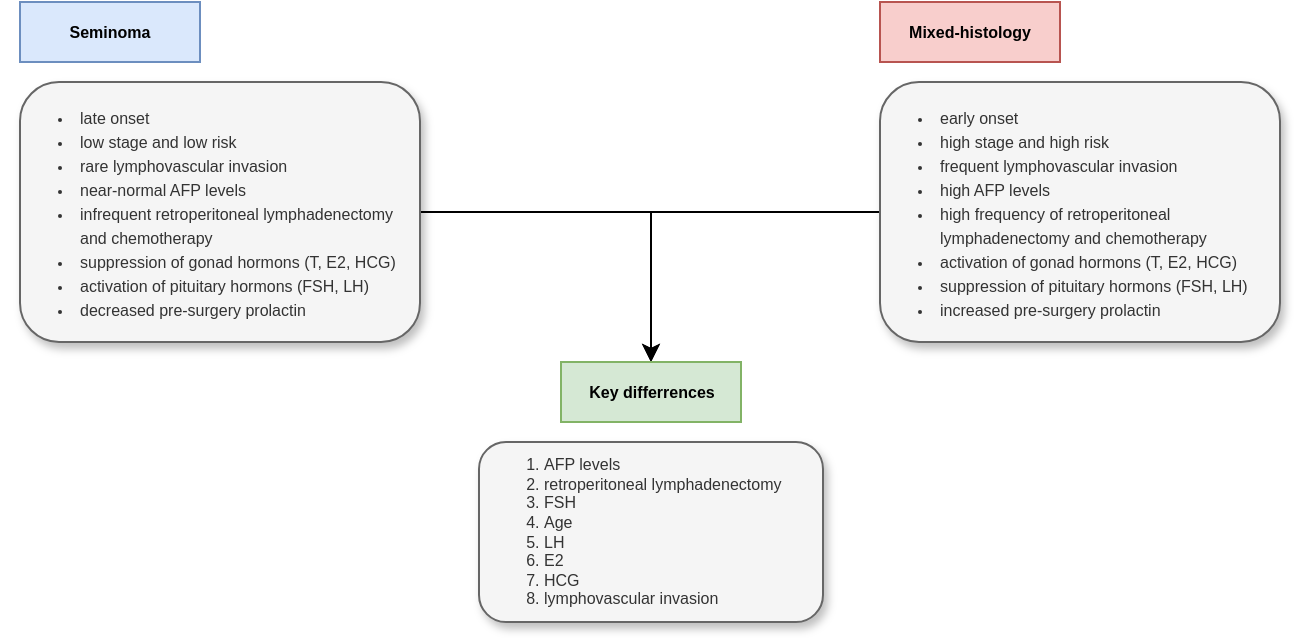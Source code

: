 <mxfile version="20.8.10" type="device"><diagram name="Page-1" id="qTSUQmKmTncCvsPJRmZm"><mxGraphModel dx="1418" dy="828" grid="1" gridSize="10" guides="1" tooltips="1" connect="1" arrows="1" fold="1" page="1" pageScale="1" pageWidth="690" pageHeight="980" math="0" shadow="0"><root><mxCell id="0"/><mxCell id="1" parent="0"/><mxCell id="n7G62Puxw6_LuCopCLMU-1" value="Seminoma" style="rounded=0;whiteSpace=wrap;html=1;fontSize=8;fontStyle=1;fillColor=#dae8fc;strokeColor=#6c8ebf;" parent="1" vertex="1"><mxGeometry x="30" y="20" width="90" height="30" as="geometry"/></mxCell><mxCell id="n7G62Puxw6_LuCopCLMU-2" value="Mixed-histology" style="rounded=0;whiteSpace=wrap;html=1;fontSize=8;fontStyle=1;fillColor=#f8cecc;strokeColor=#b85450;" parent="1" vertex="1"><mxGeometry x="460" y="20" width="90" height="30" as="geometry"/></mxCell><mxCell id="n7G62Puxw6_LuCopCLMU-22" style="edgeStyle=orthogonalEdgeStyle;rounded=0;orthogonalLoop=1;jettySize=auto;html=1;entryX=0.5;entryY=0;entryDx=0;entryDy=0;fontSize=8;" parent="1" source="n7G62Puxw6_LuCopCLMU-13" target="n7G62Puxw6_LuCopCLMU-16" edge="1"><mxGeometry relative="1" as="geometry"/></mxCell><mxCell id="n7G62Puxw6_LuCopCLMU-13" value="&lt;ul style=&quot;line-height: 150%;&quot;&gt;&lt;li&gt;early onset&lt;/li&gt;&lt;li&gt;high stage and high risk&amp;nbsp;&lt;/li&gt;&lt;li&gt;&lt;span style=&quot;background-color: initial;&quot;&gt;frequent lymphovascular invasion&lt;/span&gt;&lt;br&gt;&lt;/li&gt;&lt;li&gt;&lt;span style=&quot;background-color: initial;&quot;&gt;high AFP levels&lt;/span&gt;&lt;br&gt;&lt;/li&gt;&lt;li&gt;&lt;span style=&quot;background-color: initial;&quot;&gt;high frequency of retroperitoneal lymphadenectomy and chemotherapy&lt;/span&gt;&lt;br&gt;&lt;/li&gt;&lt;li&gt;activation of gonad hormons (T, E2, HCG)&lt;/li&gt;&lt;li&gt;suppression of pituitary hormons (FSH, LH)&lt;/li&gt;&lt;li&gt;increased pre-surgery prolactin&lt;/li&gt;&lt;/ul&gt;" style="rounded=1;whiteSpace=wrap;html=1;fontSize=8;verticalAlign=top;align=left;spacing=0;spacingLeft=-10;shadow=1;fillColor=#f5f5f5;fontColor=#333333;strokeColor=#666666;" parent="1" vertex="1"><mxGeometry x="460" y="60" width="200" height="130" as="geometry"/></mxCell><mxCell id="n7G62Puxw6_LuCopCLMU-23" style="edgeStyle=orthogonalEdgeStyle;rounded=0;orthogonalLoop=1;jettySize=auto;html=1;entryX=0.5;entryY=0;entryDx=0;entryDy=0;fontSize=8;" parent="1" source="n7G62Puxw6_LuCopCLMU-14" target="n7G62Puxw6_LuCopCLMU-16" edge="1"><mxGeometry relative="1" as="geometry"/></mxCell><mxCell id="n7G62Puxw6_LuCopCLMU-14" value="&lt;ul style=&quot;line-height: 150%;&quot;&gt;&lt;li&gt;late onset&lt;/li&gt;&lt;li&gt;low stage and low risk&amp;nbsp;&lt;/li&gt;&lt;li&gt;&lt;span style=&quot;background-color: initial;&quot;&gt;rare lymphovascular invasion&lt;/span&gt;&lt;br&gt;&lt;/li&gt;&lt;li&gt;&lt;span style=&quot;background-color: initial;&quot;&gt;near-normal AFP levels&lt;/span&gt;&lt;br&gt;&lt;/li&gt;&lt;li&gt;&lt;span style=&quot;background-color: initial;&quot;&gt;infrequent retroperitoneal lymphadenectomy and chemotherapy&lt;/span&gt;&lt;br&gt;&lt;/li&gt;&lt;li&gt;suppression of gonad hormons (T, E2, HCG)&lt;/li&gt;&lt;li&gt;activation of pituitary hormons (FSH, LH)&lt;/li&gt;&lt;li&gt;decreased pre-surgery prolactin&lt;/li&gt;&lt;/ul&gt;" style="rounded=1;whiteSpace=wrap;html=1;fontSize=8;verticalAlign=top;align=left;spacing=0;spacingLeft=-10;glass=0;shadow=1;fillColor=#f5f5f5;fontColor=#333333;strokeColor=#666666;" parent="1" vertex="1"><mxGeometry x="30" y="60" width="200" height="130" as="geometry"/></mxCell><mxCell id="n7G62Puxw6_LuCopCLMU-16" value="Key differrences" style="rounded=0;whiteSpace=wrap;html=1;fontSize=8;fontStyle=1;fillColor=#d5e8d4;strokeColor=#82b366;" parent="1" vertex="1"><mxGeometry x="300.5" y="200" width="90" height="30" as="geometry"/></mxCell><mxCell id="n7G62Puxw6_LuCopCLMU-17" value="&lt;ol&gt;&lt;li&gt;AFP levels&lt;/li&gt;&lt;li&gt;retroperitoneal lymphadenectomy&lt;br&gt;&lt;/li&gt;&lt;li&gt;FSH&lt;/li&gt;&lt;li&gt;Age&lt;/li&gt;&lt;li&gt;LH&lt;/li&gt;&lt;li&gt;E2&lt;/li&gt;&lt;li&gt;HCG&lt;/li&gt;&lt;li&gt;lymphovascular invasion&lt;/li&gt;&lt;/ol&gt;" style="rounded=1;whiteSpace=wrap;html=1;shadow=1;glass=0;fontSize=8;align=left;spacingLeft=-10;fillColor=#f5f5f5;fontColor=#333333;strokeColor=#666666;" parent="1" vertex="1"><mxGeometry x="259.5" y="240" width="172" height="90" as="geometry"/></mxCell></root></mxGraphModel></diagram></mxfile>
